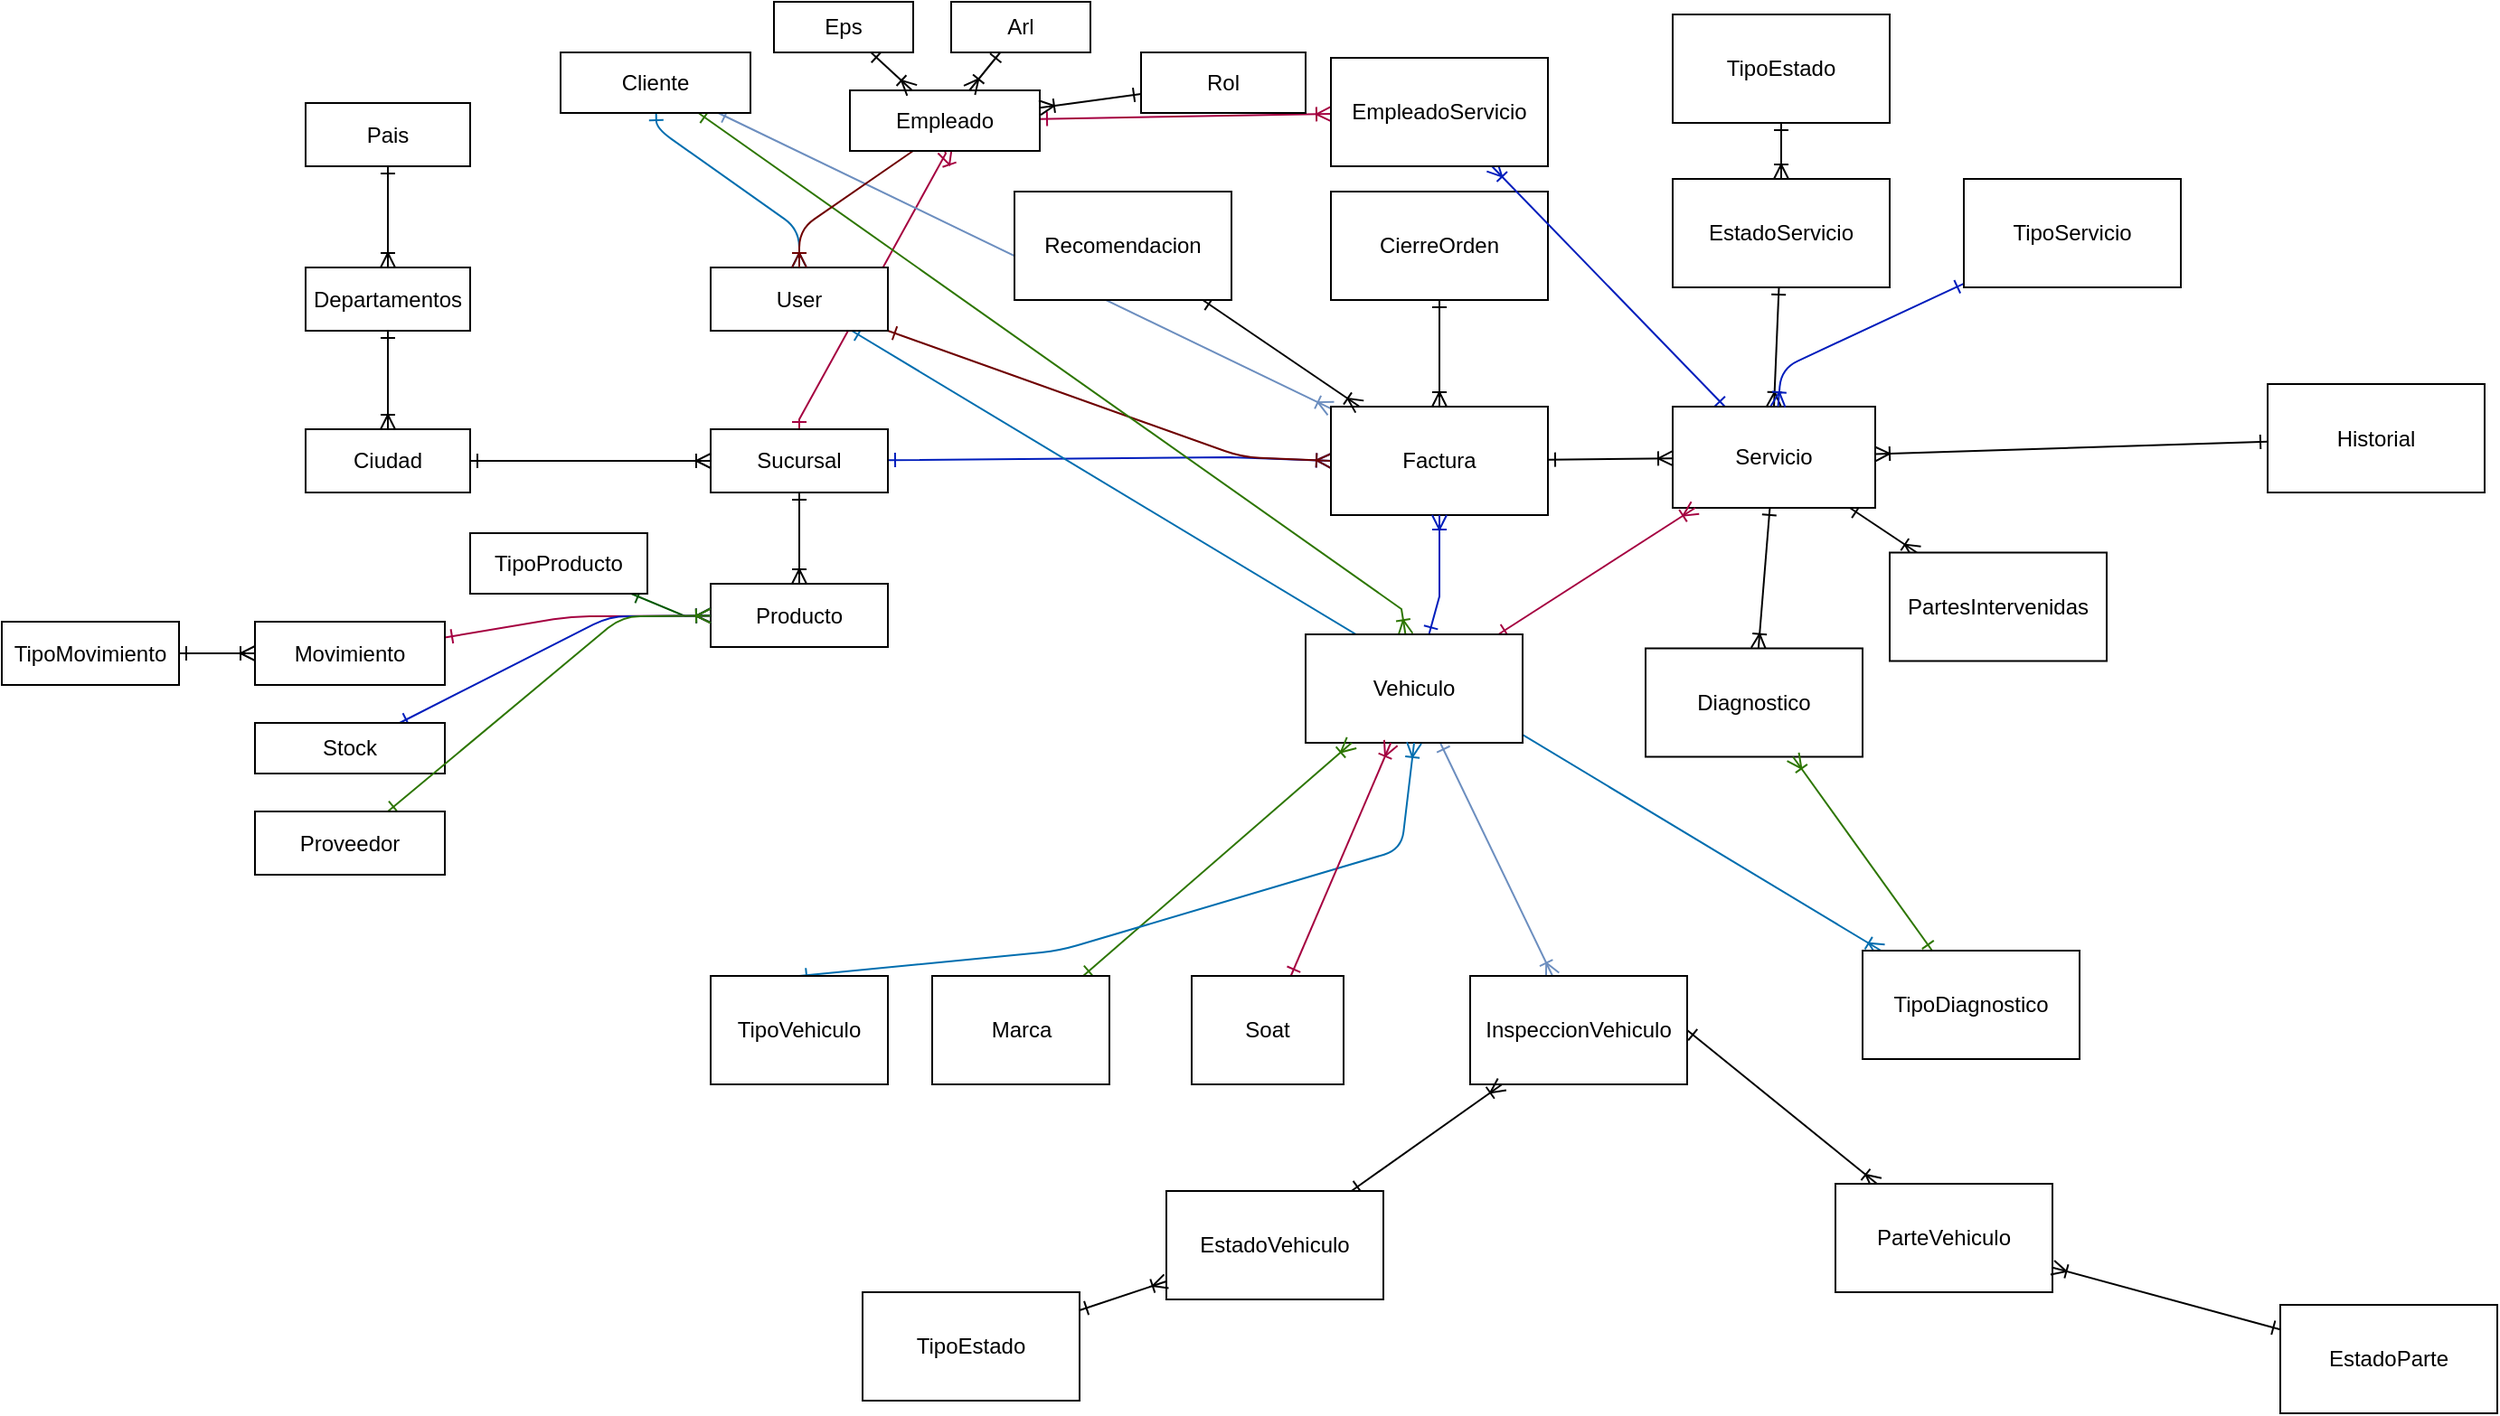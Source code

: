 <mxfile>
    <diagram id="E5uNeuyMsPrgR23q8JO6" name="Página-1">
        <mxGraphModel dx="1242" dy="814" grid="1" gridSize="7" guides="1" tooltips="1" connect="1" arrows="1" fold="1" page="1" pageScale="1" pageWidth="2027" pageHeight="1769" math="0" shadow="0">
            <root>
                <mxCell id="0"/>
                <mxCell id="1" parent="0"/>
                <mxCell id="12" style="edgeStyle=none;rounded=1;html=1;startArrow=ERone;startFill=0;endArrow=ERoneToMany;endFill=0;" edge="1" parent="1" source="2" target="3">
                    <mxGeometry relative="1" as="geometry"/>
                </mxCell>
                <mxCell id="2" value="Pais" style="rounded=0;whiteSpace=wrap;html=1;" vertex="1" parent="1">
                    <mxGeometry x="168" y="63" width="91" height="35" as="geometry"/>
                </mxCell>
                <mxCell id="13" style="edgeStyle=none;rounded=1;html=1;entryX=0.5;entryY=0;entryDx=0;entryDy=0;startArrow=ERone;startFill=0;endArrow=ERoneToMany;endFill=0;" edge="1" parent="1" source="3" target="4">
                    <mxGeometry relative="1" as="geometry"/>
                </mxCell>
                <mxCell id="3" value="Departamentos" style="rounded=0;whiteSpace=wrap;html=1;" vertex="1" parent="1">
                    <mxGeometry x="168" y="154" width="91" height="35" as="geometry"/>
                </mxCell>
                <mxCell id="59" style="edgeStyle=none;rounded=1;html=1;fontSize=12;startArrow=ERone;startFill=0;endArrow=ERoneToMany;endFill=0;startSize=6;endSize=6;" edge="1" parent="1" source="4" target="5">
                    <mxGeometry relative="1" as="geometry"/>
                </mxCell>
                <mxCell id="4" value="Ciudad" style="rounded=0;whiteSpace=wrap;html=1;" vertex="1" parent="1">
                    <mxGeometry x="168" y="243.5" width="91" height="35" as="geometry"/>
                </mxCell>
                <mxCell id="62" style="edgeStyle=none;rounded=0;html=1;entryX=0;entryY=0.5;entryDx=0;entryDy=0;fontSize=12;startArrow=ERone;startFill=0;endArrow=ERoneToMany;endFill=0;startSize=6;endSize=6;fillColor=#0050ef;strokeColor=#001DBC;" edge="1" parent="1" source="5" target="32">
                    <mxGeometry relative="1" as="geometry">
                        <Array as="points">
                            <mxPoint x="679" y="259"/>
                        </Array>
                    </mxGeometry>
                </mxCell>
                <mxCell id="80" style="edgeStyle=none;rounded=0;html=1;entryX=0.5;entryY=1;entryDx=0;entryDy=0;fontSize=12;startArrow=ERone;startFill=0;endArrow=ERoneToMany;endFill=0;startSize=6;endSize=6;fillColor=#d80073;strokeColor=#A50040;" edge="1" parent="1" source="5" target="17">
                    <mxGeometry relative="1" as="geometry">
                        <Array as="points">
                            <mxPoint x="441" y="238"/>
                            <mxPoint x="522" y="91"/>
                        </Array>
                    </mxGeometry>
                </mxCell>
                <mxCell id="85" style="edgeStyle=none;rounded=0;html=1;entryX=0.5;entryY=0;entryDx=0;entryDy=0;fontSize=12;startArrow=ERone;startFill=0;endArrow=ERoneToMany;endFill=0;startSize=6;endSize=6;" edge="1" parent="1" source="5" target="81">
                    <mxGeometry relative="1" as="geometry"/>
                </mxCell>
                <mxCell id="5" value="Sucursal" style="rounded=0;whiteSpace=wrap;html=1;" vertex="1" parent="1">
                    <mxGeometry x="392" y="243.5" width="98" height="35" as="geometry"/>
                </mxCell>
                <mxCell id="63" style="edgeStyle=none;rounded=1;html=1;entryX=0;entryY=0.5;entryDx=0;entryDy=0;fontSize=12;startArrow=ERone;startFill=0;endArrow=ERoneToMany;endFill=0;startSize=6;endSize=6;fillColor=#a20025;strokeColor=#6F0000;" edge="1" parent="1" source="14" target="32">
                    <mxGeometry relative="1" as="geometry">
                        <Array as="points">
                            <mxPoint x="686" y="259"/>
                        </Array>
                    </mxGeometry>
                </mxCell>
                <mxCell id="117" style="edgeStyle=none;rounded=1;html=1;fontSize=12;startArrow=ERone;startFill=0;endArrow=ERoneToMany;endFill=0;startSize=6;endSize=6;fillColor=#1ba1e2;strokeColor=#006EAF;" edge="1" parent="1" source="14" target="41">
                    <mxGeometry relative="1" as="geometry"/>
                </mxCell>
                <mxCell id="14" value="User" style="rounded=0;whiteSpace=wrap;html=1;" vertex="1" parent="1">
                    <mxGeometry x="392" y="154" width="98" height="35" as="geometry"/>
                </mxCell>
                <mxCell id="60" style="edgeStyle=none;rounded=1;html=1;entryX=0.5;entryY=0;entryDx=0;entryDy=0;fontSize=12;startArrow=ERone;startFill=0;endArrow=ERoneToMany;endFill=0;startSize=6;endSize=6;fillColor=#1ba1e2;strokeColor=#006EAF;" edge="1" parent="1" source="15" target="14">
                    <mxGeometry relative="1" as="geometry">
                        <Array as="points">
                            <mxPoint x="362" y="77"/>
                            <mxPoint x="441" y="133"/>
                        </Array>
                    </mxGeometry>
                </mxCell>
                <mxCell id="87" style="edgeStyle=none;rounded=0;html=1;fontSize=12;startArrow=ERone;startFill=0;endArrow=ERoneToMany;endFill=0;startSize=6;endSize=6;fillColor=#60a917;strokeColor=#2D7600;" edge="1" parent="1" source="15" target="43">
                    <mxGeometry relative="1" as="geometry">
                        <Array as="points">
                            <mxPoint x="774" y="343"/>
                        </Array>
                    </mxGeometry>
                </mxCell>
                <mxCell id="139" style="edgeStyle=none;rounded=1;html=1;fontSize=12;startArrow=ERone;startFill=0;endArrow=ERoneToMany;endFill=0;startSize=6;endSize=6;fillColor=#dae8fc;gradientColor=#7ea6e0;strokeColor=#6c8ebf;" edge="1" parent="1" source="15" target="32">
                    <mxGeometry relative="1" as="geometry"/>
                </mxCell>
                <mxCell id="15" value="Cliente" style="rounded=0;whiteSpace=wrap;html=1;" vertex="1" parent="1">
                    <mxGeometry x="309" y="35" width="105" height="33.5" as="geometry"/>
                </mxCell>
                <mxCell id="61" style="edgeStyle=none;html=1;entryX=0.5;entryY=0;entryDx=0;entryDy=0;fontSize=12;startArrow=ERone;startFill=0;endArrow=ERoneToMany;endFill=0;startSize=6;endSize=6;rounded=1;fillColor=#a20025;strokeColor=#6F0000;" edge="1" parent="1" source="17" target="14">
                    <mxGeometry relative="1" as="geometry">
                        <Array as="points">
                            <mxPoint x="522" y="77"/>
                            <mxPoint x="441" y="133"/>
                        </Array>
                    </mxGeometry>
                </mxCell>
                <mxCell id="110" style="edgeStyle=none;rounded=1;html=1;fontSize=12;startArrow=ERone;startFill=0;endArrow=ERoneToMany;endFill=0;startSize=6;endSize=6;fillColor=#d80073;strokeColor=#A50040;" edge="1" parent="1" source="17" target="108">
                    <mxGeometry relative="1" as="geometry"/>
                </mxCell>
                <mxCell id="17" value="Empleado" style="rounded=0;whiteSpace=wrap;html=1;" vertex="1" parent="1">
                    <mxGeometry x="469" y="56" width="105" height="33.5" as="geometry"/>
                </mxCell>
                <mxCell id="133" style="edgeStyle=none;rounded=1;html=1;fontSize=12;startArrow=ERone;startFill=0;endArrow=ERoneToMany;endFill=0;startSize=6;endSize=6;" edge="1" parent="1" source="32" target="34">
                    <mxGeometry relative="1" as="geometry"/>
                </mxCell>
                <mxCell id="32" value="Factura" style="rounded=0;whiteSpace=wrap;html=1;fontSize=12;" vertex="1" parent="1">
                    <mxGeometry x="735" y="231" width="120" height="60" as="geometry"/>
                </mxCell>
                <mxCell id="135" style="edgeStyle=none;rounded=1;html=1;fontSize=12;startArrow=ERone;startFill=0;endArrow=ERoneToMany;endFill=0;startSize=6;endSize=6;" edge="1" parent="1" source="33" target="32">
                    <mxGeometry relative="1" as="geometry"/>
                </mxCell>
                <mxCell id="33" value="CierreOrden" style="rounded=0;whiteSpace=wrap;html=1;fontSize=12;" vertex="1" parent="1">
                    <mxGeometry x="735" y="112" width="120" height="60" as="geometry"/>
                </mxCell>
                <mxCell id="111" style="edgeStyle=none;rounded=1;html=1;fontSize=12;startArrow=ERone;startFill=0;endArrow=ERoneToMany;endFill=0;startSize=6;endSize=6;fillColor=#0050ef;strokeColor=#001DBC;" edge="1" parent="1" source="34" target="108">
                    <mxGeometry relative="1" as="geometry"/>
                </mxCell>
                <mxCell id="116" style="edgeStyle=none;rounded=1;html=1;fontSize=12;startArrow=ERone;startFill=0;endArrow=ERoneToMany;endFill=0;startSize=6;endSize=6;" edge="1" parent="1" source="34" target="40">
                    <mxGeometry relative="1" as="geometry"/>
                </mxCell>
                <mxCell id="138" style="edgeStyle=none;rounded=1;html=1;fontSize=12;startArrow=ERone;startFill=0;endArrow=ERoneToMany;endFill=0;startSize=6;endSize=6;" edge="1" parent="1" source="34" target="137">
                    <mxGeometry relative="1" as="geometry"/>
                </mxCell>
                <mxCell id="34" value="Servicio" style="rounded=0;whiteSpace=wrap;html=1;fontSize=12;" vertex="1" parent="1">
                    <mxGeometry x="924" y="231" width="112" height="56" as="geometry"/>
                </mxCell>
                <mxCell id="65" style="edgeStyle=none;rounded=0;html=1;entryX=0.5;entryY=0;entryDx=0;entryDy=0;fontSize=12;startArrow=ERone;startFill=0;endArrow=ERoneToMany;endFill=0;startSize=6;endSize=6;" edge="1" parent="1" source="35" target="34">
                    <mxGeometry relative="1" as="geometry"/>
                </mxCell>
                <mxCell id="35" value="EstadoServicio" style="rounded=0;whiteSpace=wrap;html=1;fontSize=12;" vertex="1" parent="1">
                    <mxGeometry x="924" y="105" width="120" height="60" as="geometry"/>
                </mxCell>
                <mxCell id="71" style="edgeStyle=none;rounded=1;html=1;fontSize=12;startArrow=ERone;startFill=0;endArrow=ERoneToMany;endFill=0;startSize=6;endSize=6;fillColor=#0050ef;strokeColor=#001DBC;" edge="1" parent="1" source="39" target="34">
                    <mxGeometry relative="1" as="geometry">
                        <mxPoint x="1022" y="210" as="targetPoint"/>
                        <Array as="points">
                            <mxPoint x="984" y="210"/>
                        </Array>
                    </mxGeometry>
                </mxCell>
                <mxCell id="39" value="TipoServicio" style="rounded=0;whiteSpace=wrap;html=1;fontSize=12;" vertex="1" parent="1">
                    <mxGeometry x="1085" y="105" width="120" height="60" as="geometry"/>
                </mxCell>
                <mxCell id="40" value="Diagnostico" style="rounded=0;whiteSpace=wrap;html=1;fontSize=12;" vertex="1" parent="1">
                    <mxGeometry x="909" y="364.75" width="120" height="60" as="geometry"/>
                </mxCell>
                <mxCell id="70" style="edgeStyle=none;rounded=0;html=1;fontSize=12;startArrow=ERone;startFill=0;endArrow=ERoneToMany;endFill=0;startSize=6;endSize=6;fillColor=#60a917;strokeColor=#2D7600;" edge="1" parent="1" source="41" target="40">
                    <mxGeometry relative="1" as="geometry"/>
                </mxCell>
                <mxCell id="41" value="TipoDiagnostico" style="rounded=0;whiteSpace=wrap;html=1;fontSize=12;" vertex="1" parent="1">
                    <mxGeometry x="1029" y="532" width="120" height="60" as="geometry"/>
                </mxCell>
                <mxCell id="66" style="edgeStyle=none;rounded=0;html=1;fontSize=12;startArrow=ERone;startFill=0;endArrow=ERoneToMany;endFill=0;startSize=6;endSize=6;fillColor=#0050ef;strokeColor=#001DBC;" edge="1" parent="1" source="43" target="32">
                    <mxGeometry relative="1" as="geometry">
                        <mxPoint x="777" y="294" as="targetPoint"/>
                        <Array as="points">
                            <mxPoint x="795" y="336"/>
                        </Array>
                    </mxGeometry>
                </mxCell>
                <mxCell id="128" style="edgeStyle=none;rounded=1;html=1;fontSize=12;startArrow=ERone;startFill=0;endArrow=ERoneToMany;endFill=0;startSize=6;endSize=6;fillColor=#d80073;strokeColor=#A50040;" edge="1" parent="1" source="43" target="34">
                    <mxGeometry relative="1" as="geometry"/>
                </mxCell>
                <mxCell id="142" style="edgeStyle=none;rounded=1;html=1;fontSize=12;startArrow=ERone;startFill=0;endArrow=ERoneToMany;endFill=0;startSize=6;endSize=6;fillColor=#dae8fc;gradientColor=#7ea6e0;strokeColor=#6c8ebf;" edge="1" parent="1" source="43" target="49">
                    <mxGeometry relative="1" as="geometry"/>
                </mxCell>
                <mxCell id="43" value="Vehiculo" style="rounded=0;whiteSpace=wrap;html=1;fontSize=12;" vertex="1" parent="1">
                    <mxGeometry x="721" y="357" width="120" height="60" as="geometry"/>
                </mxCell>
                <mxCell id="58" style="edgeStyle=none;rounded=1;html=1;fontSize=12;startArrow=ERone;startFill=0;endArrow=ERoneToMany;endFill=0;startSize=6;endSize=6;fillColor=#60a917;strokeColor=#2D7600;" edge="1" parent="1" source="44" target="43">
                    <mxGeometry relative="1" as="geometry">
                        <mxPoint x="781" y="462" as="targetPoint"/>
                        <Array as="points"/>
                    </mxGeometry>
                </mxCell>
                <mxCell id="44" value="Marca" style="rounded=0;whiteSpace=wrap;html=1;fontSize=12;" vertex="1" parent="1">
                    <mxGeometry x="514.5" y="546" width="98" height="60" as="geometry"/>
                </mxCell>
                <mxCell id="55" style="edgeStyle=none;rounded=1;html=1;entryX=0.5;entryY=1;entryDx=0;entryDy=0;fontSize=12;startArrow=ERone;startFill=0;endArrow=ERoneToMany;endFill=0;startSize=6;endSize=6;exitX=0.5;exitY=0;exitDx=0;exitDy=0;fillColor=#1ba1e2;strokeColor=#006EAF;" edge="1" parent="1" source="45" target="43">
                    <mxGeometry relative="1" as="geometry">
                        <Array as="points">
                            <mxPoint x="585" y="532"/>
                            <mxPoint x="774" y="476"/>
                        </Array>
                    </mxGeometry>
                </mxCell>
                <mxCell id="45" value="TipoVehiculo" style="rounded=0;whiteSpace=wrap;html=1;fontSize=12;" vertex="1" parent="1">
                    <mxGeometry x="392" y="546" width="98" height="60" as="geometry"/>
                </mxCell>
                <mxCell id="125" style="edgeStyle=none;rounded=1;html=1;exitX=1;exitY=0.5;exitDx=0;exitDy=0;fontSize=12;startArrow=ERone;startFill=0;endArrow=ERoneToMany;endFill=0;startSize=6;endSize=6;" edge="1" parent="1" source="49" target="95">
                    <mxGeometry relative="1" as="geometry"/>
                </mxCell>
                <mxCell id="49" value="InspeccionVehiculo" style="rounded=0;whiteSpace=wrap;html=1;fontSize=12;" vertex="1" parent="1">
                    <mxGeometry x="812" y="546" width="120" height="60" as="geometry"/>
                </mxCell>
                <mxCell id="81" value="Producto" style="rounded=0;whiteSpace=wrap;html=1;fontSize=12;" vertex="1" parent="1">
                    <mxGeometry x="392" y="329" width="98" height="35" as="geometry"/>
                </mxCell>
                <mxCell id="83" style="edgeStyle=none;rounded=0;html=1;entryX=0;entryY=0.5;entryDx=0;entryDy=0;fontSize=12;startArrow=ERone;startFill=0;endArrow=ERoneToMany;endFill=0;startSize=6;endSize=6;fillColor=#008a00;strokeColor=#005700;" edge="1" parent="1" source="82" target="81">
                    <mxGeometry relative="1" as="geometry">
                        <Array as="points">
                            <mxPoint x="378" y="347"/>
                        </Array>
                    </mxGeometry>
                </mxCell>
                <mxCell id="82" value="TipoProducto" style="rounded=0;whiteSpace=wrap;html=1;fontSize=12;" vertex="1" parent="1">
                    <mxGeometry x="259" y="301" width="98" height="33.5" as="geometry"/>
                </mxCell>
                <mxCell id="86" style="edgeStyle=none;rounded=1;html=1;fontSize=12;startArrow=ERone;startFill=0;endArrow=ERoneToMany;endFill=0;startSize=6;endSize=6;fillColor=#d80073;strokeColor=#A50040;" edge="1" parent="1" source="84" target="81">
                    <mxGeometry relative="1" as="geometry">
                        <mxPoint x="392" y="350" as="targetPoint"/>
                        <Array as="points">
                            <mxPoint x="315" y="347"/>
                        </Array>
                    </mxGeometry>
                </mxCell>
                <mxCell id="84" value="Movimiento" style="rounded=0;whiteSpace=wrap;html=1;fontSize=12;strokeWidth=1;" vertex="1" parent="1">
                    <mxGeometry x="140" y="350" width="105" height="35" as="geometry"/>
                </mxCell>
                <mxCell id="90" style="edgeStyle=none;rounded=1;html=1;fontSize=12;startArrow=ERone;startFill=0;endArrow=ERoneToMany;endFill=0;startSize=6;endSize=6;fillColor=#0050ef;strokeColor=#001DBC;" edge="1" parent="1" source="88" target="81">
                    <mxGeometry relative="1" as="geometry">
                        <Array as="points">
                            <mxPoint x="336" y="347"/>
                        </Array>
                    </mxGeometry>
                </mxCell>
                <mxCell id="88" value="Stock" style="rounded=0;whiteSpace=wrap;html=1;strokeWidth=1;fontSize=12;" vertex="1" parent="1">
                    <mxGeometry x="140" y="406" width="105" height="28" as="geometry"/>
                </mxCell>
                <mxCell id="94" style="edgeStyle=none;rounded=1;html=1;fontSize=12;startArrow=ERone;startFill=0;endArrow=ERoneToMany;endFill=0;startSize=6;endSize=6;fillColor=#60a917;strokeColor=#2D7600;" edge="1" parent="1" source="91" target="81">
                    <mxGeometry relative="1" as="geometry">
                        <Array as="points">
                            <mxPoint x="343" y="347"/>
                        </Array>
                    </mxGeometry>
                </mxCell>
                <mxCell id="91" value="Proveedor" style="rounded=0;whiteSpace=wrap;html=1;strokeWidth=1;fontSize=12;" vertex="1" parent="1">
                    <mxGeometry x="140" y="455" width="105" height="35" as="geometry"/>
                </mxCell>
                <mxCell id="93" style="edgeStyle=none;rounded=0;html=1;fontSize=12;startArrow=ERone;startFill=0;endArrow=ERoneToMany;endFill=0;startSize=6;endSize=6;" edge="1" parent="1" source="92" target="84">
                    <mxGeometry relative="1" as="geometry"/>
                </mxCell>
                <mxCell id="92" value="TipoMovimiento" style="rounded=0;whiteSpace=wrap;html=1;strokeWidth=1;fontSize=12;" vertex="1" parent="1">
                    <mxGeometry y="350" width="98" height="35" as="geometry"/>
                </mxCell>
                <mxCell id="95" value="ParteVehiculo" style="rounded=0;whiteSpace=wrap;html=1;strokeWidth=1;fontSize=12;" vertex="1" parent="1">
                    <mxGeometry x="1014" y="661" width="120" height="60" as="geometry"/>
                </mxCell>
                <mxCell id="97" style="edgeStyle=none;rounded=1;html=1;fontSize=12;startArrow=ERone;startFill=0;endArrow=ERoneToMany;endFill=0;startSize=6;endSize=6;" edge="1" parent="1" source="96" target="95">
                    <mxGeometry relative="1" as="geometry"/>
                </mxCell>
                <mxCell id="96" value="EstadoParte" style="rounded=0;whiteSpace=wrap;html=1;strokeWidth=1;fontSize=12;" vertex="1" parent="1">
                    <mxGeometry x="1260" y="728" width="120" height="60" as="geometry"/>
                </mxCell>
                <mxCell id="141" style="edgeStyle=none;rounded=1;html=1;fontSize=12;startArrow=ERone;startFill=0;endArrow=ERoneToMany;endFill=0;startSize=6;endSize=6;" edge="1" parent="1" source="99" target="49">
                    <mxGeometry relative="1" as="geometry"/>
                </mxCell>
                <mxCell id="99" value="EstadoVehiculo" style="rounded=0;whiteSpace=wrap;html=1;strokeWidth=1;fontSize=12;" vertex="1" parent="1">
                    <mxGeometry x="644" y="665" width="120" height="60" as="geometry"/>
                </mxCell>
                <mxCell id="102" style="edgeStyle=none;rounded=1;html=1;fontSize=12;startArrow=ERone;startFill=0;endArrow=ERoneToMany;endFill=0;startSize=6;endSize=6;" edge="1" parent="1" source="101" target="99">
                    <mxGeometry relative="1" as="geometry"/>
                </mxCell>
                <mxCell id="101" value="TipoEstado" style="rounded=0;whiteSpace=wrap;html=1;strokeWidth=1;fontSize=12;" vertex="1" parent="1">
                    <mxGeometry x="476" y="721" width="120" height="60" as="geometry"/>
                </mxCell>
                <mxCell id="104" style="edgeStyle=none;rounded=1;html=1;fontSize=12;startArrow=ERone;startFill=0;endArrow=ERoneToMany;endFill=0;startSize=6;endSize=6;" edge="1" parent="1" source="103" target="17">
                    <mxGeometry relative="1" as="geometry"/>
                </mxCell>
                <mxCell id="103" value="Rol" style="rounded=0;whiteSpace=wrap;html=1;strokeWidth=1;fontSize=12;" vertex="1" parent="1">
                    <mxGeometry x="630" y="35" width="91" height="33.5" as="geometry"/>
                </mxCell>
                <mxCell id="106" style="edgeStyle=none;rounded=1;html=1;fontSize=12;startArrow=ERone;startFill=0;endArrow=ERoneToMany;endFill=0;startSize=6;endSize=6;" edge="1" parent="1" source="105" target="32">
                    <mxGeometry relative="1" as="geometry"/>
                </mxCell>
                <mxCell id="105" value="Recomendacion" style="rounded=0;whiteSpace=wrap;html=1;strokeWidth=1;fontSize=12;" vertex="1" parent="1">
                    <mxGeometry x="560" y="112" width="120" height="60" as="geometry"/>
                </mxCell>
                <mxCell id="108" value="EmpleadoServicio" style="rounded=0;whiteSpace=wrap;html=1;strokeWidth=1;fontSize=12;" vertex="1" parent="1">
                    <mxGeometry x="735" y="38" width="120" height="60" as="geometry"/>
                </mxCell>
                <mxCell id="119" style="edgeStyle=none;rounded=1;html=1;fontSize=12;startArrow=ERone;startFill=0;endArrow=ERoneToMany;endFill=0;startSize=6;endSize=6;" edge="1" parent="1" source="118" target="35">
                    <mxGeometry relative="1" as="geometry"/>
                </mxCell>
                <mxCell id="118" value="TipoEstado" style="rounded=0;whiteSpace=wrap;html=1;strokeWidth=1;fontSize=12;" vertex="1" parent="1">
                    <mxGeometry x="924" y="14" width="120" height="60" as="geometry"/>
                </mxCell>
                <mxCell id="121" style="edgeStyle=none;rounded=1;html=1;fontSize=12;startArrow=ERone;startFill=0;endArrow=ERoneToMany;endFill=0;startSize=6;endSize=6;" edge="1" parent="1" source="120" target="17">
                    <mxGeometry relative="1" as="geometry"/>
                </mxCell>
                <mxCell id="120" value="Eps" style="rounded=0;whiteSpace=wrap;html=1;strokeWidth=1;fontSize=12;" vertex="1" parent="1">
                    <mxGeometry x="427" y="7" width="77" height="28" as="geometry"/>
                </mxCell>
                <mxCell id="124" style="edgeStyle=none;rounded=1;html=1;fontSize=12;startArrow=ERone;startFill=0;endArrow=ERoneToMany;endFill=0;startSize=6;endSize=6;" edge="1" parent="1" source="123" target="17">
                    <mxGeometry relative="1" as="geometry"/>
                </mxCell>
                <mxCell id="123" value="Arl" style="rounded=0;whiteSpace=wrap;html=1;strokeWidth=1;fontSize=12;" vertex="1" parent="1">
                    <mxGeometry x="525" y="7" width="77" height="28" as="geometry"/>
                </mxCell>
                <mxCell id="127" style="edgeStyle=none;rounded=1;html=1;fontSize=12;startArrow=ERone;startFill=0;endArrow=ERoneToMany;endFill=0;startSize=6;endSize=6;fillColor=#d80073;strokeColor=#A50040;" edge="1" parent="1" source="126" target="43">
                    <mxGeometry relative="1" as="geometry"/>
                </mxCell>
                <mxCell id="126" value="Soat" style="rounded=0;whiteSpace=wrap;html=1;strokeWidth=1;fontSize=12;" vertex="1" parent="1">
                    <mxGeometry x="658" y="546" width="84" height="60" as="geometry"/>
                </mxCell>
                <mxCell id="144" style="edgeStyle=none;rounded=1;html=1;fontSize=12;startArrow=ERone;startFill=0;endArrow=ERoneToMany;endFill=0;startSize=6;endSize=6;" edge="1" parent="1" source="129" target="34">
                    <mxGeometry relative="1" as="geometry"/>
                </mxCell>
                <mxCell id="129" value="Historial" style="rounded=0;whiteSpace=wrap;html=1;strokeWidth=1;fontSize=12;" vertex="1" parent="1">
                    <mxGeometry x="1253" y="218.5" width="120" height="60" as="geometry"/>
                </mxCell>
                <mxCell id="137" value="PartesIntervenidas" style="rounded=0;whiteSpace=wrap;html=1;strokeWidth=1;fontSize=12;" vertex="1" parent="1">
                    <mxGeometry x="1044" y="311.75" width="120" height="60" as="geometry"/>
                </mxCell>
            </root>
        </mxGraphModel>
    </diagram>
</mxfile>